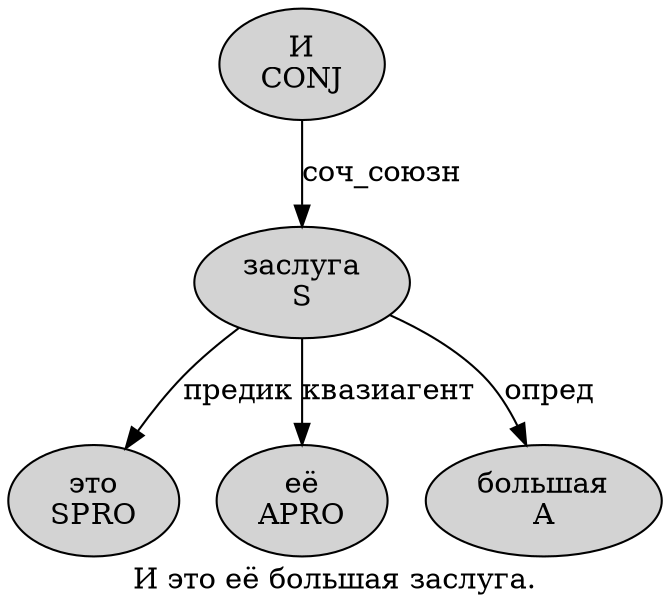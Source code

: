 digraph SENTENCE_1100 {
	graph [label="И это её большая заслуга."]
	node [style=filled]
		0 [label="И
CONJ" color="" fillcolor=lightgray penwidth=1 shape=ellipse]
		1 [label="это
SPRO" color="" fillcolor=lightgray penwidth=1 shape=ellipse]
		2 [label="её
APRO" color="" fillcolor=lightgray penwidth=1 shape=ellipse]
		3 [label="большая
A" color="" fillcolor=lightgray penwidth=1 shape=ellipse]
		4 [label="заслуга
S" color="" fillcolor=lightgray penwidth=1 shape=ellipse]
			4 -> 1 [label="предик"]
			4 -> 2 [label="квазиагент"]
			4 -> 3 [label="опред"]
			0 -> 4 [label="соч_союзн"]
}
